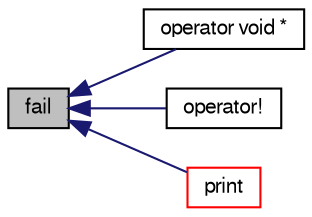digraph "fail"
{
  bgcolor="transparent";
  edge [fontname="FreeSans",fontsize="10",labelfontname="FreeSans",labelfontsize="10"];
  node [fontname="FreeSans",fontsize="10",shape=record];
  rankdir="LR";
  Node20979 [label="fail",height=0.2,width=0.4,color="black", fillcolor="grey75", style="filled", fontcolor="black"];
  Node20979 -> Node20980 [dir="back",color="midnightblue",fontsize="10",style="solid",fontname="FreeSans"];
  Node20980 [label="operator void *",height=0.2,width=0.4,color="black",URL="$a26226.html#ac34a13938612201ccf01b9d70b1eeae7",tooltip="Return non-zero if the stream has not failed. "];
  Node20979 -> Node20981 [dir="back",color="midnightblue",fontsize="10",style="solid",fontname="FreeSans"];
  Node20981 [label="operator!",height=0.2,width=0.4,color="black",URL="$a26226.html#a61efd4196a96540ee018fee8791f3f10",tooltip="Return true if the stream has failed. "];
  Node20979 -> Node20982 [dir="back",color="midnightblue",fontsize="10",style="solid",fontname="FreeSans"];
  Node20982 [label="print",height=0.2,width=0.4,color="red",URL="$a26226.html#aa61247f481294e0822e293753513bd29",tooltip="Print description of IOstream to Ostream. "];
}
